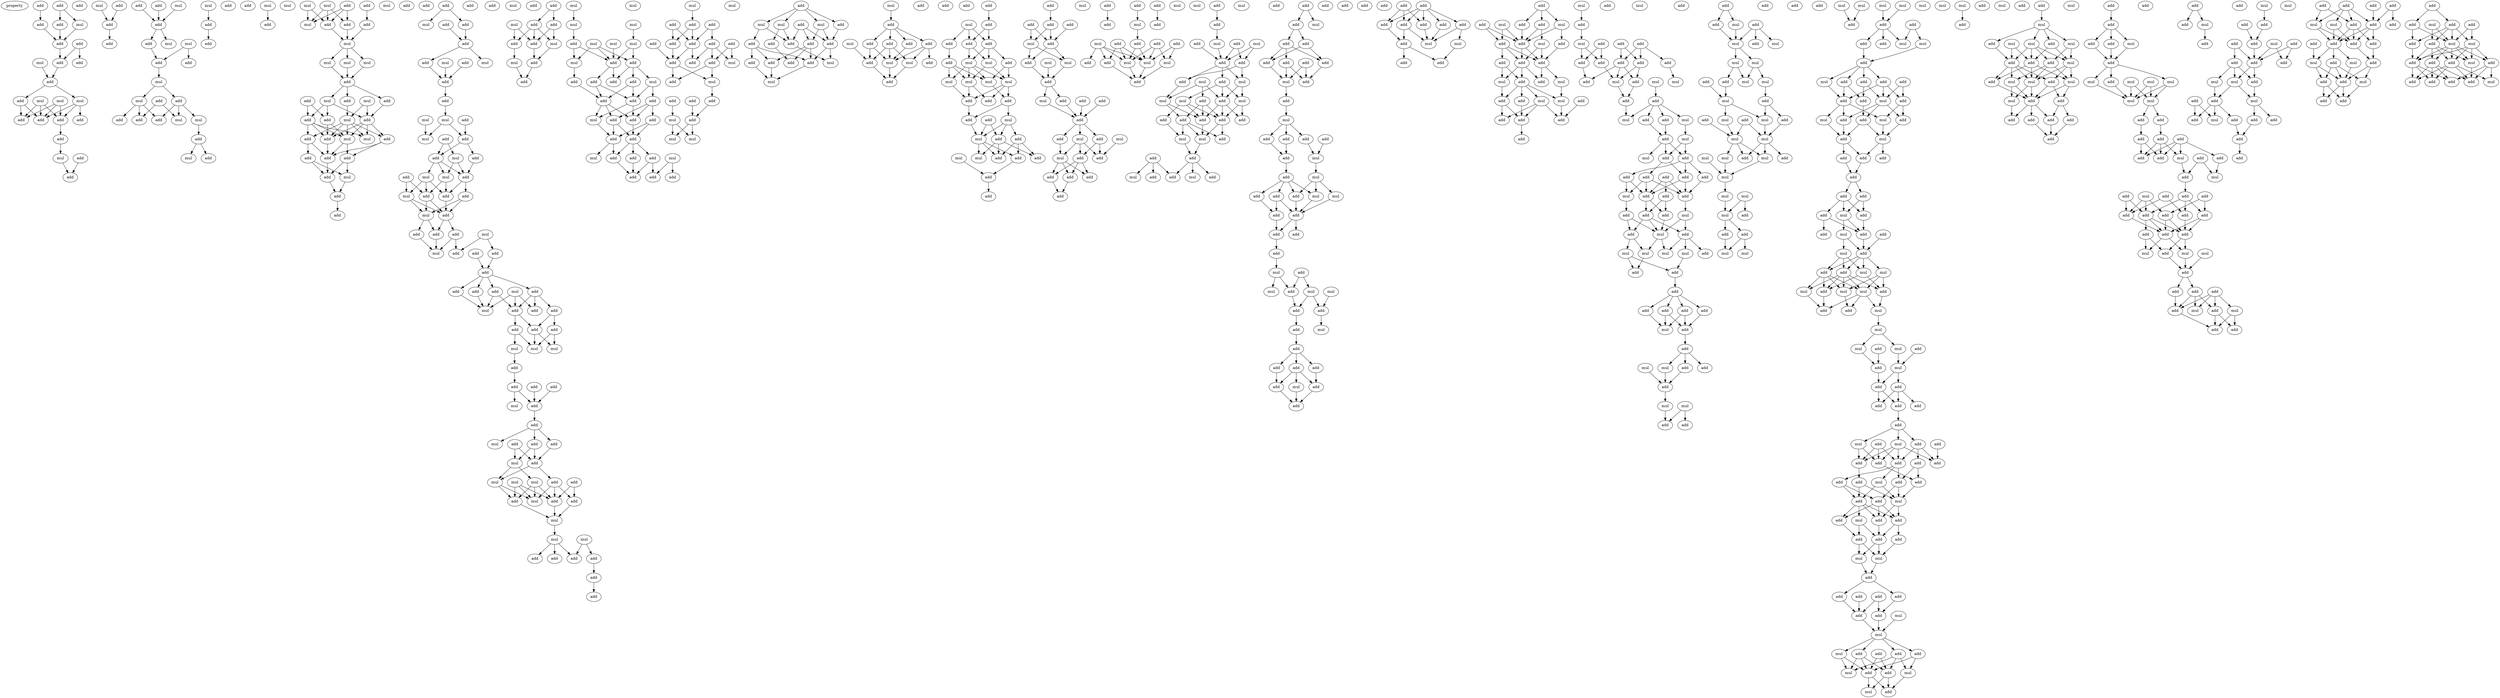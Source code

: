 digraph {
    node [fontcolor=black]
    property [mul=2,lf=1.5]
    0 [ label = add ];
    1 [ label = add ];
    2 [ label = add ];
    3 [ label = mul ];
    4 [ label = add ];
    5 [ label = add ];
    6 [ label = add ];
    7 [ label = add ];
    8 [ label = add ];
    9 [ label = mul ];
    10 [ label = add ];
    11 [ label = add ];
    12 [ label = mul ];
    13 [ label = add ];
    14 [ label = mul ];
    15 [ label = mul ];
    16 [ label = add ];
    17 [ label = add ];
    18 [ label = add ];
    19 [ label = add ];
    20 [ label = add ];
    21 [ label = mul ];
    22 [ label = add ];
    23 [ label = add ];
    24 [ label = mul ];
    25 [ label = add ];
    26 [ label = add ];
    27 [ label = add ];
    28 [ label = add ];
    29 [ label = mul ];
    30 [ label = add ];
    31 [ label = add ];
    32 [ label = mul ];
    33 [ label = add ];
    34 [ label = mul ];
    35 [ label = add ];
    36 [ label = add ];
    37 [ label = mul ];
    38 [ label = mul ];
    39 [ label = add ];
    40 [ label = add ];
    41 [ label = mul ];
    42 [ label = add ];
    43 [ label = add ];
    44 [ label = mul ];
    45 [ label = add ];
    46 [ label = add ];
    47 [ label = mul ];
    48 [ label = add ];
    49 [ label = mul ];
    50 [ label = add ];
    51 [ label = add ];
    52 [ label = add ];
    53 [ label = mul ];
    54 [ label = add ];
    55 [ label = add ];
    56 [ label = mul ];
    57 [ label = mul ];
    58 [ label = add ];
    59 [ label = add ];
    60 [ label = mul ];
    61 [ label = add ];
    62 [ label = add ];
    63 [ label = add ];
    64 [ label = mul ];
    65 [ label = mul ];
    66 [ label = mul ];
    67 [ label = mul ];
    68 [ label = mul ];
    69 [ label = mul ];
    70 [ label = add ];
    71 [ label = add ];
    72 [ label = mul ];
    73 [ label = mul ];
    74 [ label = add ];
    75 [ label = add ];
    76 [ label = add ];
    77 [ label = add ];
    78 [ label = add ];
    79 [ label = add ];
    80 [ label = mul ];
    81 [ label = add ];
    82 [ label = add ];
    83 [ label = mul ];
    84 [ label = add ];
    85 [ label = mul ];
    86 [ label = add ];
    87 [ label = add ];
    88 [ label = add ];
    89 [ label = mul ];
    90 [ label = add ];
    91 [ label = add ];
    92 [ label = add ];
    93 [ label = add ];
    94 [ label = add ];
    95 [ label = mul ];
    96 [ label = add ];
    97 [ label = add ];
    98 [ label = add ];
    99 [ label = add ];
    100 [ label = add ];
    101 [ label = mul ];
    102 [ label = mul ];
    103 [ label = add ];
    104 [ label = add ];
    105 [ label = add ];
    106 [ label = mul ];
    107 [ label = add ];
    108 [ label = mul ];
    109 [ label = mul ];
    110 [ label = add ];
    111 [ label = add ];
    112 [ label = mul ];
    113 [ label = add ];
    114 [ label = add ];
    115 [ label = mul ];
    116 [ label = add ];
    117 [ label = add ];
    118 [ label = mul ];
    119 [ label = add ];
    120 [ label = add ];
    121 [ label = add ];
    122 [ label = mul ];
    123 [ label = mul ];
    124 [ label = add ];
    125 [ label = add ];
    126 [ label = mul ];
    127 [ label = add ];
    128 [ label = add ];
    129 [ label = add ];
    130 [ label = mul ];
    131 [ label = add ];
    132 [ label = add ];
    133 [ label = add ];
    134 [ label = add ];
    135 [ label = mul ];
    136 [ label = add ];
    137 [ label = add ];
    138 [ label = add ];
    139 [ label = add ];
    140 [ label = mul ];
    141 [ label = add ];
    142 [ label = add ];
    143 [ label = add ];
    144 [ label = add ];
    145 [ label = add ];
    146 [ label = mul ];
    147 [ label = mul ];
    148 [ label = mul ];
    149 [ label = add ];
    150 [ label = add ];
    151 [ label = add ];
    152 [ label = add ];
    153 [ label = add ];
    154 [ label = mul ];
    155 [ label = mul ];
    156 [ label = add ];
    157 [ label = add ];
    158 [ label = add ];
    159 [ label = mul ];
    160 [ label = add ];
    161 [ label = add ];
    162 [ label = add ];
    163 [ label = mul ];
    164 [ label = add ];
    165 [ label = mul ];
    166 [ label = add ];
    167 [ label = mul ];
    168 [ label = add ];
    169 [ label = mul ];
    170 [ label = add ];
    171 [ label = mul ];
    172 [ label = add ];
    173 [ label = add ];
    174 [ label = mul ];
    175 [ label = mul ];
    176 [ label = mul ];
    177 [ label = add ];
    178 [ label = add ];
    179 [ label = add ];
    180 [ label = add ];
    181 [ label = add ];
    182 [ label = add ];
    183 [ label = add ];
    184 [ label = mul ];
    185 [ label = add ];
    186 [ label = add ];
    187 [ label = add ];
    188 [ label = add ];
    189 [ label = mul ];
    190 [ label = mul ];
    191 [ label = add ];
    192 [ label = mul ];
    193 [ label = add ];
    194 [ label = mul ];
    195 [ label = mul ];
    196 [ label = mul ];
    197 [ label = add ];
    198 [ label = mul ];
    199 [ label = mul ];
    200 [ label = add ];
    201 [ label = add ];
    202 [ label = mul ];
    203 [ label = add ];
    204 [ label = mul ];
    205 [ label = add ];
    206 [ label = add ];
    207 [ label = add ];
    208 [ label = add ];
    209 [ label = add ];
    210 [ label = add ];
    211 [ label = add ];
    212 [ label = mul ];
    213 [ label = add ];
    214 [ label = add ];
    215 [ label = mul ];
    216 [ label = add ];
    217 [ label = add ];
    218 [ label = mul ];
    219 [ label = add ];
    220 [ label = mul ];
    221 [ label = add ];
    222 [ label = add ];
    223 [ label = add ];
    224 [ label = add ];
    225 [ label = add ];
    226 [ label = mul ];
    227 [ label = add ];
    228 [ label = add ];
    229 [ label = add ];
    230 [ label = add ];
    231 [ label = add ];
    232 [ label = add ];
    233 [ label = add ];
    234 [ label = add ];
    235 [ label = mul ];
    236 [ label = mul ];
    237 [ label = add ];
    238 [ label = add ];
    239 [ label = add ];
    240 [ label = add ];
    241 [ label = mul ];
    242 [ label = add ];
    243 [ label = add ];
    244 [ label = add ];
    245 [ label = mul ];
    246 [ label = add ];
    247 [ label = mul ];
    248 [ label = mul ];
    249 [ label = add ];
    250 [ label = add ];
    251 [ label = mul ];
    252 [ label = mul ];
    253 [ label = add ];
    254 [ label = mul ];
    255 [ label = add ];
    256 [ label = add ];
    257 [ label = add ];
    258 [ label = add ];
    259 [ label = add ];
    260 [ label = add ];
    261 [ label = add ];
    262 [ label = mul ];
    263 [ label = add ];
    264 [ label = add ];
    265 [ label = mul ];
    266 [ label = mul ];
    267 [ label = add ];
    268 [ label = mul ];
    269 [ label = add ];
    270 [ label = add ];
    271 [ label = add ];
    272 [ label = add ];
    273 [ label = mul ];
    274 [ label = add ];
    275 [ label = mul ];
    276 [ label = add ];
    277 [ label = add ];
    278 [ label = add ];
    279 [ label = add ];
    280 [ label = add ];
    281 [ label = add ];
    282 [ label = add ];
    283 [ label = mul ];
    284 [ label = add ];
    285 [ label = add ];
    286 [ label = add ];
    287 [ label = add ];
    288 [ label = mul ];
    289 [ label = add ];
    290 [ label = mul ];
    291 [ label = mul ];
    292 [ label = mul ];
    293 [ label = mul ];
    294 [ label = mul ];
    295 [ label = add ];
    296 [ label = add ];
    297 [ label = add ];
    298 [ label = add ];
    299 [ label = mul ];
    300 [ label = add ];
    301 [ label = add ];
    302 [ label = add ];
    303 [ label = mul ];
    304 [ label = add ];
    305 [ label = add ];
    306 [ label = mul ];
    307 [ label = add ];
    308 [ label = mul ];
    309 [ label = add ];
    310 [ label = add ];
    311 [ label = add ];
    312 [ label = add ];
    313 [ label = add ];
    314 [ label = add ];
    315 [ label = mul ];
    316 [ label = add ];
    317 [ label = mul ];
    318 [ label = mul ];
    319 [ label = add ];
    320 [ label = add ];
    321 [ label = mul ];
    322 [ label = add ];
    323 [ label = add ];
    324 [ label = add ];
    325 [ label = add ];
    326 [ label = mul ];
    327 [ label = add ];
    328 [ label = mul ];
    329 [ label = add ];
    330 [ label = mul ];
    331 [ label = add ];
    332 [ label = add ];
    333 [ label = add ];
    334 [ label = add ];
    335 [ label = add ];
    336 [ label = mul ];
    337 [ label = add ];
    338 [ label = add ];
    339 [ label = add ];
    340 [ label = add ];
    341 [ label = mul ];
    342 [ label = add ];
    343 [ label = mul ];
    344 [ label = add ];
    345 [ label = add ];
    346 [ label = add ];
    347 [ label = mul ];
    348 [ label = mul ];
    349 [ label = add ];
    350 [ label = add ];
    351 [ label = mul ];
    352 [ label = add ];
    353 [ label = add ];
    354 [ label = add ];
    355 [ label = mul ];
    356 [ label = mul ];
    357 [ label = add ];
    358 [ label = mul ];
    359 [ label = add ];
    360 [ label = add ];
    361 [ label = add ];
    362 [ label = add ];
    363 [ label = mul ];
    364 [ label = mul ];
    365 [ label = add ];
    366 [ label = add ];
    367 [ label = add ];
    368 [ label = mul ];
    369 [ label = add ];
    370 [ label = mul ];
    371 [ label = mul ];
    372 [ label = mul ];
    373 [ label = add ];
    374 [ label = mul ];
    375 [ label = add ];
    376 [ label = add ];
    377 [ label = add ];
    378 [ label = add ];
    379 [ label = add ];
    380 [ label = add ];
    381 [ label = add ];
    382 [ label = mul ];
    383 [ label = mul ];
    384 [ label = add ];
    385 [ label = add ];
    386 [ label = add ];
    387 [ label = mul ];
    388 [ label = add ];
    389 [ label = mul ];
    390 [ label = add ];
    391 [ label = add ];
    392 [ label = add ];
    393 [ label = add ];
    394 [ label = mul ];
    395 [ label = add ];
    396 [ label = add ];
    397 [ label = add ];
    398 [ label = add ];
    399 [ label = add ];
    400 [ label = add ];
    401 [ label = mul ];
    402 [ label = add ];
    403 [ label = add ];
    404 [ label = mul ];
    405 [ label = add ];
    406 [ label = add ];
    407 [ label = add ];
    408 [ label = add ];
    409 [ label = add ];
    410 [ label = mul ];
    411 [ label = add ];
    412 [ label = mul ];
    413 [ label = add ];
    414 [ label = add ];
    415 [ label = mul ];
    416 [ label = add ];
    417 [ label = mul ];
    418 [ label = add ];
    419 [ label = add ];
    420 [ label = add ];
    421 [ label = add ];
    422 [ label = add ];
    423 [ label = add ];
    424 [ label = mul ];
    425 [ label = add ];
    426 [ label = mul ];
    427 [ label = mul ];
    428 [ label = add ];
    429 [ label = add ];
    430 [ label = mul ];
    431 [ label = add ];
    432 [ label = add ];
    433 [ label = mul ];
    434 [ label = add ];
    435 [ label = add ];
    436 [ label = add ];
    437 [ label = add ];
    438 [ label = add ];
    439 [ label = mul ];
    440 [ label = add ];
    441 [ label = add ];
    442 [ label = add ];
    443 [ label = add ];
    444 [ label = add ];
    445 [ label = add ];
    446 [ label = add ];
    447 [ label = add ];
    448 [ label = add ];
    449 [ label = add ];
    450 [ label = add ];
    451 [ label = add ];
    452 [ label = mul ];
    453 [ label = mul ];
    454 [ label = add ];
    455 [ label = add ];
    456 [ label = add ];
    457 [ label = add ];
    458 [ label = add ];
    459 [ label = add ];
    460 [ label = mul ];
    461 [ label = mul ];
    462 [ label = add ];
    463 [ label = mul ];
    464 [ label = add ];
    465 [ label = add ];
    466 [ label = add ];
    467 [ label = add ];
    468 [ label = add ];
    469 [ label = mul ];
    470 [ label = mul ];
    471 [ label = add ];
    472 [ label = add ];
    473 [ label = add ];
    474 [ label = add ];
    475 [ label = mul ];
    476 [ label = add ];
    477 [ label = mul ];
    478 [ label = add ];
    479 [ label = add ];
    480 [ label = add ];
    481 [ label = mul ];
    482 [ label = add ];
    483 [ label = add ];
    484 [ label = add ];
    485 [ label = mul ];
    486 [ label = add ];
    487 [ label = add ];
    488 [ label = add ];
    489 [ label = add ];
    490 [ label = add ];
    491 [ label = add ];
    492 [ label = add ];
    493 [ label = mul ];
    494 [ label = mul ];
    495 [ label = add ];
    496 [ label = add ];
    497 [ label = mul ];
    498 [ label = add ];
    499 [ label = add ];
    500 [ label = mul ];
    501 [ label = add ];
    502 [ label = mul ];
    503 [ label = add ];
    504 [ label = mul ];
    505 [ label = add ];
    506 [ label = mul ];
    507 [ label = add ];
    508 [ label = add ];
    509 [ label = add ];
    510 [ label = add ];
    511 [ label = add ];
    512 [ label = add ];
    513 [ label = add ];
    514 [ label = add ];
    515 [ label = mul ];
    516 [ label = add ];
    517 [ label = add ];
    518 [ label = add ];
    519 [ label = add ];
    520 [ label = add ];
    521 [ label = mul ];
    522 [ label = add ];
    523 [ label = mul ];
    524 [ label = add ];
    525 [ label = mul ];
    526 [ label = mul ];
    527 [ label = mul ];
    528 [ label = add ];
    529 [ label = mul ];
    530 [ label = add ];
    531 [ label = add ];
    532 [ label = add ];
    533 [ label = add ];
    534 [ label = add ];
    535 [ label = add ];
    536 [ label = add ];
    537 [ label = mul ];
    538 [ label = add ];
    539 [ label = add ];
    540 [ label = add ];
    541 [ label = mul ];
    542 [ label = mul ];
    543 [ label = add ];
    544 [ label = mul ];
    545 [ label = add ];
    546 [ label = add ];
    547 [ label = mul ];
    548 [ label = add ];
    549 [ label = mul ];
    550 [ label = add ];
    551 [ label = add ];
    552 [ label = add ];
    553 [ label = add ];
    554 [ label = add ];
    555 [ label = add ];
    556 [ label = mul ];
    557 [ label = mul ];
    558 [ label = mul ];
    559 [ label = add ];
    560 [ label = mul ];
    561 [ label = mul ];
    562 [ label = add ];
    563 [ label = add ];
    564 [ label = add ];
    565 [ label = mul ];
    566 [ label = mul ];
    567 [ label = add ];
    568 [ label = mul ];
    569 [ label = mul ];
    570 [ label = add ];
    571 [ label = add ];
    572 [ label = add ];
    573 [ label = mul ];
    574 [ label = mul ];
    575 [ label = mul ];
    576 [ label = mul ];
    577 [ label = add ];
    578 [ label = mul ];
    579 [ label = mul ];
    580 [ label = add ];
    581 [ label = mul ];
    582 [ label = mul ];
    583 [ label = mul ];
    584 [ label = mul ];
    585 [ label = add ];
    586 [ label = add ];
    587 [ label = add ];
    588 [ label = add ];
    589 [ label = mul ];
    590 [ label = mul ];
    591 [ label = mul ];
    592 [ label = mul ];
    593 [ label = add ];
    594 [ label = mul ];
    595 [ label = mul ];
    596 [ label = mul ];
    597 [ label = add ];
    598 [ label = add ];
    599 [ label = mul ];
    600 [ label = add ];
    601 [ label = add ];
    602 [ label = mul ];
    603 [ label = mul ];
    604 [ label = add ];
    605 [ label = add ];
    606 [ label = add ];
    607 [ label = add ];
    608 [ label = add ];
    609 [ label = mul ];
    610 [ label = add ];
    611 [ label = add ];
    612 [ label = mul ];
    613 [ label = add ];
    614 [ label = add ];
    615 [ label = add ];
    616 [ label = add ];
    617 [ label = mul ];
    618 [ label = mul ];
    619 [ label = mul ];
    620 [ label = add ];
    621 [ label = add ];
    622 [ label = add ];
    623 [ label = add ];
    624 [ label = add ];
    625 [ label = add ];
    626 [ label = add ];
    627 [ label = mul ];
    628 [ label = mul ];
    629 [ label = add ];
    630 [ label = add ];
    631 [ label = add ];
    632 [ label = mul ];
    633 [ label = add ];
    634 [ label = add ];
    635 [ label = add ];
    636 [ label = add ];
    637 [ label = add ];
    638 [ label = mul ];
    639 [ label = mul ];
    640 [ label = add ];
    641 [ label = add ];
    642 [ label = mul ];
    643 [ label = add ];
    644 [ label = mul ];
    645 [ label = mul ];
    646 [ label = add ];
    647 [ label = mul ];
    648 [ label = mul ];
    649 [ label = add ];
    650 [ label = add ];
    651 [ label = mul ];
    652 [ label = add ];
    653 [ label = mul ];
    654 [ label = add ];
    655 [ label = mul ];
    656 [ label = add ];
    657 [ label = mul ];
    658 [ label = add ];
    659 [ label = add ];
    660 [ label = add ];
    661 [ label = add ];
    662 [ label = mul ];
    663 [ label = add ];
    664 [ label = add ];
    665 [ label = add ];
    666 [ label = mul ];
    667 [ label = mul ];
    668 [ label = add ];
    669 [ label = add ];
    670 [ label = add ];
    671 [ label = add ];
    672 [ label = add ];
    673 [ label = add ];
    674 [ label = add ];
    675 [ label = add ];
    676 [ label = add ];
    677 [ label = add ];
    678 [ label = add ];
    679 [ label = add ];
    680 [ label = mul ];
    681 [ label = add ];
    682 [ label = add ];
    683 [ label = mul ];
    684 [ label = add ];
    685 [ label = add ];
    686 [ label = add ];
    687 [ label = mul ];
    688 [ label = add ];
    689 [ label = add ];
    690 [ label = add ];
    691 [ label = mul ];
    692 [ label = mul ];
    693 [ label = add ];
    694 [ label = add ];
    695 [ label = add ];
    696 [ label = add ];
    697 [ label = add ];
    698 [ label = add ];
    699 [ label = add ];
    700 [ label = mul ];
    701 [ label = mul ];
    702 [ label = add ];
    703 [ label = mul ];
    704 [ label = add ];
    705 [ label = add ];
    706 [ label = add ];
    707 [ label = mul ];
    708 [ label = add ];
    709 [ label = add ];
    710 [ label = mul ];
    711 [ label = mul ];
    712 [ label = add ];
    713 [ label = add ];
    714 [ label = mul ];
    715 [ label = mul ];
    716 [ label = add ];
    717 [ label = mul ];
    718 [ label = add ];
    719 [ label = mul ];
    720 [ label = add ];
    721 [ label = add ];
    722 [ label = mul ];
    723 [ label = add ];
    724 [ label = mul ];
    725 [ label = mul ];
    726 [ label = add ];
    727 [ label = add ];
    728 [ label = mul ];
    729 [ label = add ];
    730 [ label = mul ];
    731 [ label = add ];
    732 [ label = mul ];
    733 [ label = add ];
    734 [ label = add ];
    735 [ label = add ];
    736 [ label = add ];
    737 [ label = add ];
    738 [ label = add ];
    739 [ label = add ];
    740 [ label = add ];
    741 [ label = add ];
    742 [ label = mul ];
    743 [ label = add ];
    744 [ label = mul ];
    745 [ label = add ];
    746 [ label = mul ];
    747 [ label = mul ];
    748 [ label = mul ];
    749 [ label = mul ];
    750 [ label = mul ];
    751 [ label = add ];
    752 [ label = add ];
    753 [ label = add ];
    754 [ label = add ];
    755 [ label = add ];
    756 [ label = add ];
    757 [ label = mul ];
    758 [ label = add ];
    759 [ label = add ];
    760 [ label = add ];
    761 [ label = mul ];
    762 [ label = add ];
    763 [ label = add ];
    764 [ label = mul ];
    765 [ label = add ];
    766 [ label = add ];
    767 [ label = add ];
    768 [ label = add ];
    769 [ label = add ];
    770 [ label = add ];
    771 [ label = add ];
    772 [ label = add ];
    773 [ label = add ];
    774 [ label = add ];
    775 [ label = add ];
    776 [ label = mul ];
    777 [ label = add ];
    778 [ label = add ];
    779 [ label = mul ];
    780 [ label = mul ];
    781 [ label = add ];
    782 [ label = add ];
    783 [ label = add ];
    784 [ label = add ];
    785 [ label = mul ];
    786 [ label = mul ];
    787 [ label = add ];
    788 [ label = add ];
    789 [ label = add ];
    790 [ label = add ];
    791 [ label = add ];
    792 [ label = add ];
    793 [ label = mul ];
    794 [ label = add ];
    795 [ label = mul ];
    796 [ label = add ];
    797 [ label = add ];
    798 [ label = add ];
    799 [ label = mul ];
    800 [ label = add ];
    801 [ label = add ];
    802 [ label = add ];
    803 [ label = add ];
    804 [ label = add ];
    805 [ label = add ];
    806 [ label = mul ];
    807 [ label = mul ];
    808 [ label = add ];
    809 [ label = mul ];
    810 [ label = mul ];
    811 [ label = add ];
    812 [ label = add ];
    813 [ label = add ];
    814 [ label = mul ];
    815 [ label = add ];
    816 [ label = add ];
    817 [ label = add ];
    818 [ label = add ];
    819 [ label = add ];
    820 [ label = add ];
    821 [ label = add ];
    822 [ label = add ];
    823 [ label = add ];
    824 [ label = add ];
    825 [ label = mul ];
    826 [ label = add ];
    827 [ label = mul ];
    828 [ label = add ];
    829 [ label = add ];
    830 [ label = add ];
    831 [ label = add ];
    832 [ label = add ];
    833 [ label = mul ];
    834 [ label = add ];
    835 [ label = mul ];
    836 [ label = add ];
    837 [ label = add ];
    838 [ label = mul ];
    839 [ label = add ];
    840 [ label = add ];
    841 [ label = add ];
    842 [ label = add ];
    843 [ label = add ];
    844 [ label = add ];
    845 [ label = mul ];
    846 [ label = add ];
    847 [ label = mul ];
    848 [ label = add ];
    849 [ label = mul ];
    850 [ label = add ];
    851 [ label = add ];
    852 [ label = mul ];
    853 [ label = add ];
    854 [ label = add ];
    855 [ label = add ];
    856 [ label = add ];
    857 [ label = add ];
    858 [ label = mul ];
    859 [ label = add ];
    860 [ label = add ];
    0 -> 3 [ name = 0 ];
    0 -> 4 [ name = 1 ];
    1 -> 2 [ name = 2 ];
    2 -> 5 [ name = 3 ];
    3 -> 5 [ name = 4 ];
    4 -> 5 [ name = 5 ];
    5 -> 7 [ name = 6 ];
    6 -> 7 [ name = 7 ];
    6 -> 10 [ name = 8 ];
    7 -> 11 [ name = 9 ];
    9 -> 11 [ name = 10 ];
    11 -> 13 [ name = 11 ];
    11 -> 15 [ name = 12 ];
    12 -> 16 [ name = 13 ];
    12 -> 17 [ name = 14 ];
    12 -> 19 [ name = 15 ];
    13 -> 16 [ name = 16 ];
    13 -> 17 [ name = 17 ];
    14 -> 16 [ name = 18 ];
    14 -> 17 [ name = 19 ];
    14 -> 19 [ name = 20 ];
    15 -> 17 [ name = 21 ];
    15 -> 18 [ name = 22 ];
    15 -> 19 [ name = 23 ];
    19 -> 20 [ name = 24 ];
    20 -> 21 [ name = 25 ];
    21 -> 23 [ name = 26 ];
    22 -> 23 [ name = 27 ];
    24 -> 26 [ name = 28 ];
    25 -> 26 [ name = 29 ];
    26 -> 30 [ name = 30 ];
    27 -> 31 [ name = 31 ];
    28 -> 31 [ name = 32 ];
    29 -> 31 [ name = 33 ];
    31 -> 32 [ name = 34 ];
    31 -> 33 [ name = 35 ];
    33 -> 35 [ name = 36 ];
    34 -> 35 [ name = 37 ];
    34 -> 36 [ name = 38 ];
    35 -> 37 [ name = 39 ];
    37 -> 38 [ name = 40 ];
    37 -> 39 [ name = 41 ];
    38 -> 42 [ name = 42 ];
    38 -> 43 [ name = 43 ];
    38 -> 45 [ name = 44 ];
    39 -> 41 [ name = 45 ];
    39 -> 42 [ name = 46 ];
    39 -> 44 [ name = 47 ];
    40 -> 41 [ name = 48 ];
    40 -> 43 [ name = 49 ];
    44 -> 46 [ name = 50 ];
    46 -> 49 [ name = 51 ];
    46 -> 50 [ name = 52 ];
    47 -> 51 [ name = 53 ];
    51 -> 54 [ name = 54 ];
    53 -> 55 [ name = 55 ];
    57 -> 62 [ name = 56 ];
    57 -> 64 [ name = 57 ];
    58 -> 61 [ name = 58 ];
    59 -> 62 [ name = 59 ];
    59 -> 63 [ name = 60 ];
    59 -> 64 [ name = 61 ];
    60 -> 62 [ name = 62 ];
    60 -> 63 [ name = 63 ];
    60 -> 64 [ name = 64 ];
    61 -> 65 [ name = 65 ];
    62 -> 65 [ name = 66 ];
    63 -> 65 [ name = 67 ];
    65 -> 66 [ name = 68 ];
    65 -> 67 [ name = 69 ];
    65 -> 69 [ name = 70 ];
    66 -> 71 [ name = 71 ];
    67 -> 71 [ name = 72 ];
    69 -> 71 [ name = 73 ];
    71 -> 72 [ name = 74 ];
    71 -> 75 [ name = 75 ];
    71 -> 76 [ name = 76 ];
    72 -> 77 [ name = 77 ];
    72 -> 78 [ name = 78 ];
    72 -> 79 [ name = 79 ];
    73 -> 77 [ name = 80 ];
    73 -> 80 [ name = 81 ];
    74 -> 78 [ name = 82 ];
    74 -> 79 [ name = 83 ];
    75 -> 77 [ name = 84 ];
    76 -> 80 [ name = 85 ];
    77 -> 82 [ name = 86 ];
    77 -> 83 [ name = 87 ];
    77 -> 84 [ name = 88 ];
    77 -> 85 [ name = 89 ];
    78 -> 81 [ name = 90 ];
    78 -> 83 [ name = 91 ];
    78 -> 84 [ name = 92 ];
    78 -> 85 [ name = 93 ];
    79 -> 83 [ name = 94 ];
    79 -> 84 [ name = 95 ];
    80 -> 81 [ name = 96 ];
    80 -> 82 [ name = 97 ];
    80 -> 83 [ name = 98 ];
    80 -> 84 [ name = 99 ];
    80 -> 85 [ name = 100 ];
    81 -> 86 [ name = 101 ];
    81 -> 87 [ name = 102 ];
    82 -> 86 [ name = 103 ];
    82 -> 88 [ name = 104 ];
    83 -> 86 [ name = 105 ];
    83 -> 88 [ name = 106 ];
    84 -> 86 [ name = 107 ];
    86 -> 90 [ name = 108 ];
    87 -> 89 [ name = 109 ];
    87 -> 90 [ name = 110 ];
    88 -> 89 [ name = 111 ];
    88 -> 90 [ name = 112 ];
    89 -> 91 [ name = 113 ];
    90 -> 91 [ name = 114 ];
    91 -> 93 [ name = 115 ];
    94 -> 95 [ name = 116 ];
    94 -> 97 [ name = 117 ];
    96 -> 98 [ name = 118 ];
    97 -> 98 [ name = 119 ];
    98 -> 100 [ name = 120 ];
    98 -> 101 [ name = 121 ];
    100 -> 104 [ name = 122 ];
    102 -> 104 [ name = 123 ];
    103 -> 104 [ name = 124 ];
    104 -> 105 [ name = 125 ];
    105 -> 106 [ name = 126 ];
    106 -> 109 [ name = 127 ];
    106 -> 110 [ name = 128 ];
    107 -> 110 [ name = 129 ];
    108 -> 109 [ name = 130 ];
    110 -> 113 [ name = 131 ];
    110 -> 114 [ name = 132 ];
    111 -> 112 [ name = 133 ];
    111 -> 113 [ name = 134 ];
    112 -> 117 [ name = 135 ];
    112 -> 118 [ name = 136 ];
    113 -> 115 [ name = 137 ];
    113 -> 117 [ name = 138 ];
    113 -> 118 [ name = 139 ];
    114 -> 117 [ name = 140 ];
    115 -> 120 [ name = 141 ];
    115 -> 121 [ name = 142 ];
    115 -> 122 [ name = 143 ];
    116 -> 120 [ name = 144 ];
    116 -> 122 [ name = 145 ];
    117 -> 119 [ name = 146 ];
    117 -> 121 [ name = 147 ];
    118 -> 120 [ name = 148 ];
    118 -> 121 [ name = 149 ];
    119 -> 123 [ name = 150 ];
    119 -> 124 [ name = 151 ];
    120 -> 123 [ name = 152 ];
    120 -> 124 [ name = 153 ];
    121 -> 124 [ name = 154 ];
    122 -> 123 [ name = 155 ];
    122 -> 124 [ name = 156 ];
    123 -> 125 [ name = 157 ];
    123 -> 128 [ name = 158 ];
    124 -> 125 [ name = 159 ];
    124 -> 127 [ name = 160 ];
    125 -> 130 [ name = 161 ];
    126 -> 131 [ name = 162 ];
    126 -> 132 [ name = 163 ];
    127 -> 130 [ name = 164 ];
    127 -> 132 [ name = 165 ];
    128 -> 130 [ name = 166 ];
    129 -> 133 [ name = 167 ];
    131 -> 133 [ name = 168 ];
    133 -> 134 [ name = 169 ];
    133 -> 136 [ name = 170 ];
    133 -> 137 [ name = 171 ];
    133 -> 138 [ name = 172 ];
    134 -> 140 [ name = 173 ];
    135 -> 139 [ name = 174 ];
    135 -> 140 [ name = 175 ];
    135 -> 141 [ name = 176 ];
    136 -> 140 [ name = 177 ];
    136 -> 141 [ name = 178 ];
    137 -> 139 [ name = 179 ];
    137 -> 141 [ name = 180 ];
    137 -> 142 [ name = 181 ];
    138 -> 140 [ name = 182 ];
    141 -> 143 [ name = 183 ];
    141 -> 144 [ name = 184 ];
    142 -> 144 [ name = 185 ];
    142 -> 145 [ name = 186 ];
    143 -> 146 [ name = 187 ];
    143 -> 147 [ name = 188 ];
    144 -> 146 [ name = 189 ];
    144 -> 148 [ name = 190 ];
    145 -> 146 [ name = 191 ];
    145 -> 148 [ name = 192 ];
    147 -> 149 [ name = 193 ];
    149 -> 151 [ name = 194 ];
    150 -> 156 [ name = 195 ];
    151 -> 155 [ name = 196 ];
    151 -> 156 [ name = 197 ];
    153 -> 156 [ name = 198 ];
    156 -> 157 [ name = 199 ];
    157 -> 159 [ name = 200 ];
    157 -> 161 [ name = 201 ];
    157 -> 162 [ name = 202 ];
    160 -> 163 [ name = 203 ];
    160 -> 164 [ name = 204 ];
    161 -> 163 [ name = 205 ];
    161 -> 164 [ name = 206 ];
    162 -> 164 [ name = 207 ];
    163 -> 165 [ name = 208 ];
    163 -> 167 [ name = 209 ];
    164 -> 166 [ name = 210 ];
    164 -> 167 [ name = 211 ];
    165 -> 170 [ name = 212 ];
    165 -> 171 [ name = 213 ];
    165 -> 173 [ name = 214 ];
    166 -> 171 [ name = 215 ];
    166 -> 172 [ name = 216 ];
    166 -> 173 [ name = 217 ];
    167 -> 170 [ name = 218 ];
    167 -> 171 [ name = 219 ];
    168 -> 172 [ name = 220 ];
    168 -> 173 [ name = 221 ];
    169 -> 170 [ name = 222 ];
    169 -> 171 [ name = 223 ];
    169 -> 173 [ name = 224 ];
    170 -> 174 [ name = 225 ];
    172 -> 174 [ name = 226 ];
    173 -> 174 [ name = 227 ];
    174 -> 175 [ name = 228 ];
    175 -> 177 [ name = 229 ];
    175 -> 178 [ name = 230 ];
    175 -> 179 [ name = 231 ];
    176 -> 179 [ name = 232 ];
    176 -> 180 [ name = 233 ];
    180 -> 181 [ name = 234 ];
    181 -> 182 [ name = 235 ];
    183 -> 185 [ name = 236 ];
    183 -> 186 [ name = 237 ];
    184 -> 187 [ name = 238 ];
    184 -> 188 [ name = 239 ];
    185 -> 187 [ name = 240 ];
    185 -> 189 [ name = 241 ];
    186 -> 187 [ name = 242 ];
    186 -> 188 [ name = 243 ];
    186 -> 189 [ name = 244 ];
    187 -> 191 [ name = 245 ];
    188 -> 190 [ name = 246 ];
    189 -> 191 [ name = 247 ];
    190 -> 193 [ name = 248 ];
    191 -> 193 [ name = 249 ];
    192 -> 194 [ name = 250 ];
    194 -> 197 [ name = 251 ];
    195 -> 196 [ name = 252 ];
    196 -> 200 [ name = 253 ];
    196 -> 201 [ name = 254 ];
    197 -> 201 [ name = 255 ];
    197 -> 202 [ name = 256 ];
    198 -> 201 [ name = 257 ];
    199 -> 200 [ name = 258 ];
    199 -> 201 [ name = 259 ];
    199 -> 202 [ name = 260 ];
    200 -> 204 [ name = 261 ];
    200 -> 205 [ name = 262 ];
    200 -> 206 [ name = 263 ];
    201 -> 205 [ name = 264 ];
    201 -> 207 [ name = 265 ];
    202 -> 203 [ name = 266 ];
    203 -> 208 [ name = 267 ];
    204 -> 209 [ name = 268 ];
    204 -> 210 [ name = 269 ];
    206 -> 208 [ name = 270 ];
    206 -> 210 [ name = 271 ];
    207 -> 208 [ name = 272 ];
    207 -> 210 [ name = 273 ];
    208 -> 211 [ name = 274 ];
    208 -> 213 [ name = 275 ];
    208 -> 215 [ name = 276 ];
    209 -> 211 [ name = 277 ];
    209 -> 213 [ name = 278 ];
    209 -> 214 [ name = 279 ];
    210 -> 213 [ name = 280 ];
    210 -> 215 [ name = 281 ];
    211 -> 216 [ name = 282 ];
    211 -> 217 [ name = 283 ];
    213 -> 216 [ name = 284 ];
    214 -> 216 [ name = 285 ];
    214 -> 217 [ name = 286 ];
    215 -> 217 [ name = 287 ];
    216 -> 219 [ name = 288 ];
    216 -> 221 [ name = 289 ];
    216 -> 222 [ name = 290 ];
    217 -> 220 [ name = 291 ];
    217 -> 222 [ name = 292 ];
    218 -> 223 [ name = 293 ];
    218 -> 224 [ name = 294 ];
    219 -> 225 [ name = 295 ];
    221 -> 223 [ name = 296 ];
    221 -> 225 [ name = 297 ];
    222 -> 225 [ name = 298 ];
    226 -> 227 [ name = 299 ];
    227 -> 230 [ name = 300 ];
    227 -> 232 [ name = 301 ];
    228 -> 230 [ name = 302 ];
    228 -> 232 [ name = 303 ];
    229 -> 230 [ name = 304 ];
    229 -> 234 [ name = 305 ];
    230 -> 237 [ name = 306 ];
    230 -> 239 [ name = 307 ];
    231 -> 236 [ name = 308 ];
    231 -> 238 [ name = 309 ];
    232 -> 237 [ name = 310 ];
    233 -> 237 [ name = 311 ];
    234 -> 236 [ name = 312 ];
    234 -> 238 [ name = 313 ];
    234 -> 239 [ name = 314 ];
    237 -> 240 [ name = 315 ];
    237 -> 241 [ name = 316 ];
    238 -> 240 [ name = 317 ];
    238 -> 241 [ name = 318 ];
    241 -> 242 [ name = 319 ];
    242 -> 246 [ name = 320 ];
    243 -> 245 [ name = 321 ];
    244 -> 246 [ name = 322 ];
    245 -> 247 [ name = 323 ];
    245 -> 248 [ name = 324 ];
    246 -> 247 [ name = 325 ];
    246 -> 248 [ name = 326 ];
    249 -> 250 [ name = 327 ];
    249 -> 251 [ name = 328 ];
    249 -> 252 [ name = 329 ];
    249 -> 254 [ name = 330 ];
    250 -> 258 [ name = 331 ];
    251 -> 257 [ name = 332 ];
    251 -> 259 [ name = 333 ];
    252 -> 256 [ name = 334 ];
    252 -> 258 [ name = 335 ];
    253 -> 256 [ name = 336 ];
    253 -> 258 [ name = 337 ];
    253 -> 259 [ name = 338 ];
    254 -> 255 [ name = 339 ];
    254 -> 259 [ name = 340 ];
    255 -> 261 [ name = 341 ];
    255 -> 263 [ name = 342 ];
    255 -> 264 [ name = 343 ];
    256 -> 260 [ name = 344 ];
    256 -> 263 [ name = 345 ];
    256 -> 264 [ name = 346 ];
    257 -> 260 [ name = 347 ];
    258 -> 262 [ name = 348 ];
    258 -> 263 [ name = 349 ];
    259 -> 262 [ name = 350 ];
    261 -> 265 [ name = 351 ];
    263 -> 265 [ name = 352 ];
    264 -> 265 [ name = 353 ];
    266 -> 267 [ name = 354 ];
    267 -> 269 [ name = 355 ];
    267 -> 270 [ name = 356 ];
    267 -> 271 [ name = 357 ];
    267 -> 272 [ name = 358 ];
    268 -> 274 [ name = 359 ];
    269 -> 274 [ name = 360 ];
    269 -> 275 [ name = 361 ];
    270 -> 275 [ name = 362 ];
    271 -> 273 [ name = 363 ];
    271 -> 275 [ name = 364 ];
    271 -> 276 [ name = 365 ];
    272 -> 273 [ name = 366 ];
    272 -> 274 [ name = 367 ];
    272 -> 275 [ name = 368 ];
    273 -> 277 [ name = 369 ];
    274 -> 277 [ name = 370 ];
    275 -> 277 [ name = 371 ];
    281 -> 282 [ name = 372 ];
    282 -> 284 [ name = 373 ];
    282 -> 286 [ name = 374 ];
    283 -> 284 [ name = 375 ];
    283 -> 285 [ name = 376 ];
    283 -> 286 [ name = 377 ];
    284 -> 287 [ name = 378 ];
    284 -> 288 [ name = 379 ];
    284 -> 290 [ name = 380 ];
    285 -> 289 [ name = 381 ];
    286 -> 288 [ name = 382 ];
    286 -> 290 [ name = 383 ];
    287 -> 291 [ name = 384 ];
    287 -> 294 [ name = 385 ];
    288 -> 292 [ name = 386 ];
    288 -> 294 [ name = 387 ];
    289 -> 291 [ name = 388 ];
    289 -> 292 [ name = 389 ];
    289 -> 293 [ name = 390 ];
    290 -> 291 [ name = 391 ];
    290 -> 292 [ name = 392 ];
    290 -> 293 [ name = 393 ];
    290 -> 294 [ name = 394 ];
    291 -> 295 [ name = 395 ];
    292 -> 296 [ name = 396 ];
    292 -> 297 [ name = 397 ];
    293 -> 296 [ name = 398 ];
    294 -> 295 [ name = 399 ];
    294 -> 296 [ name = 400 ];
    294 -> 297 [ name = 401 ];
    295 -> 298 [ name = 402 ];
    295 -> 299 [ name = 403 ];
    296 -> 298 [ name = 404 ];
    298 -> 303 [ name = 405 ];
    299 -> 301 [ name = 406 ];
    299 -> 302 [ name = 407 ];
    299 -> 303 [ name = 408 ];
    300 -> 301 [ name = 409 ];
    300 -> 303 [ name = 410 ];
    301 -> 305 [ name = 411 ];
    301 -> 307 [ name = 412 ];
    301 -> 308 [ name = 413 ];
    302 -> 304 [ name = 414 ];
    302 -> 305 [ name = 415 ];
    302 -> 307 [ name = 416 ];
    303 -> 304 [ name = 417 ];
    303 -> 305 [ name = 418 ];
    303 -> 308 [ name = 419 ];
    304 -> 310 [ name = 420 ];
    306 -> 310 [ name = 421 ];
    309 -> 313 [ name = 422 ];
    310 -> 311 [ name = 423 ];
    312 -> 316 [ name = 424 ];
    313 -> 315 [ name = 425 ];
    313 -> 316 [ name = 426 ];
    314 -> 315 [ name = 427 ];
    314 -> 316 [ name = 428 ];
    315 -> 317 [ name = 429 ];
    315 -> 319 [ name = 430 ];
    316 -> 317 [ name = 431 ];
    316 -> 319 [ name = 432 ];
    317 -> 320 [ name = 433 ];
    318 -> 320 [ name = 434 ];
    319 -> 320 [ name = 435 ];
    320 -> 321 [ name = 436 ];
    320 -> 322 [ name = 437 ];
    321 -> 325 [ name = 438 ];
    322 -> 325 [ name = 439 ];
    323 -> 325 [ name = 440 ];
    324 -> 325 [ name = 441 ];
    325 -> 326 [ name = 442 ];
    325 -> 327 [ name = 443 ];
    325 -> 329 [ name = 444 ];
    326 -> 330 [ name = 445 ];
    326 -> 331 [ name = 446 ];
    326 -> 332 [ name = 447 ];
    327 -> 331 [ name = 448 ];
    327 -> 332 [ name = 449 ];
    328 -> 332 [ name = 450 ];
    329 -> 330 [ name = 451 ];
    330 -> 333 [ name = 452 ];
    330 -> 334 [ name = 453 ];
    330 -> 335 [ name = 454 ];
    331 -> 333 [ name = 455 ];
    331 -> 334 [ name = 456 ];
    331 -> 335 [ name = 457 ];
    333 -> 337 [ name = 458 ];
    335 -> 337 [ name = 459 ];
    338 -> 340 [ name = 460 ];
    339 -> 341 [ name = 461 ];
    341 -> 346 [ name = 462 ];
    342 -> 347 [ name = 463 ];
    342 -> 350 [ name = 464 ];
    342 -> 351 [ name = 465 ];
    343 -> 347 [ name = 466 ];
    343 -> 349 [ name = 467 ];
    343 -> 350 [ name = 468 ];
    343 -> 351 [ name = 469 ];
    344 -> 347 [ name = 470 ];
    344 -> 348 [ name = 471 ];
    344 -> 351 [ name = 472 ];
    345 -> 347 [ name = 473 ];
    345 -> 348 [ name = 474 ];
    346 -> 347 [ name = 475 ];
    346 -> 351 [ name = 476 ];
    347 -> 352 [ name = 477 ];
    348 -> 352 [ name = 478 ];
    350 -> 352 [ name = 479 ];
    351 -> 352 [ name = 480 ];
    353 -> 354 [ name = 481 ];
    357 -> 360 [ name = 482 ];
    360 -> 364 [ name = 483 ];
    361 -> 365 [ name = 484 ];
    361 -> 366 [ name = 485 ];
    362 -> 365 [ name = 486 ];
    363 -> 365 [ name = 487 ];
    363 -> 366 [ name = 488 ];
    364 -> 365 [ name = 489 ];
    365 -> 367 [ name = 490 ];
    365 -> 369 [ name = 491 ];
    365 -> 370 [ name = 492 ];
    366 -> 369 [ name = 493 ];
    366 -> 370 [ name = 494 ];
    367 -> 371 [ name = 495 ];
    367 -> 373 [ name = 496 ];
    367 -> 374 [ name = 497 ];
    368 -> 372 [ name = 498 ];
    368 -> 373 [ name = 499 ];
    368 -> 375 [ name = 500 ];
    369 -> 372 [ name = 501 ];
    370 -> 373 [ name = 502 ];
    370 -> 374 [ name = 503 ];
    371 -> 376 [ name = 504 ];
    371 -> 378 [ name = 505 ];
    371 -> 380 [ name = 506 ];
    372 -> 378 [ name = 507 ];
    372 -> 379 [ name = 508 ];
    373 -> 377 [ name = 509 ];
    373 -> 378 [ name = 510 ];
    373 -> 380 [ name = 511 ];
    374 -> 377 [ name = 512 ];
    374 -> 380 [ name = 513 ];
    375 -> 378 [ name = 514 ];
    375 -> 379 [ name = 515 ];
    375 -> 380 [ name = 516 ];
    376 -> 382 [ name = 517 ];
    378 -> 383 [ name = 518 ];
    379 -> 381 [ name = 519 ];
    379 -> 382 [ name = 520 ];
    379 -> 383 [ name = 521 ];
    380 -> 381 [ name = 522 ];
    380 -> 383 [ name = 523 ];
    382 -> 384 [ name = 524 ];
    383 -> 384 [ name = 525 ];
    384 -> 386 [ name = 526 ];
    384 -> 387 [ name = 527 ];
    384 -> 388 [ name = 528 ];
    385 -> 386 [ name = 529 ];
    385 -> 389 [ name = 530 ];
    385 -> 390 [ name = 531 ];
    391 -> 393 [ name = 532 ];
    391 -> 394 [ name = 533 ];
    393 -> 395 [ name = 534 ];
    393 -> 396 [ name = 535 ];
    395 -> 397 [ name = 536 ];
    395 -> 399 [ name = 537 ];
    395 -> 400 [ name = 538 ];
    396 -> 399 [ name = 539 ];
    396 -> 400 [ name = 540 ];
    397 -> 401 [ name = 541 ];
    397 -> 402 [ name = 542 ];
    398 -> 401 [ name = 543 ];
    398 -> 402 [ name = 544 ];
    399 -> 402 [ name = 545 ];
    400 -> 401 [ name = 546 ];
    401 -> 403 [ name = 547 ];
    403 -> 404 [ name = 548 ];
    404 -> 405 [ name = 549 ];
    404 -> 407 [ name = 550 ];
    404 -> 408 [ name = 551 ];
    405 -> 409 [ name = 552 ];
    406 -> 410 [ name = 553 ];
    407 -> 410 [ name = 554 ];
    408 -> 409 [ name = 555 ];
    409 -> 411 [ name = 556 ];
    410 -> 412 [ name = 557 ];
    411 -> 413 [ name = 558 ];
    411 -> 414 [ name = 559 ];
    411 -> 415 [ name = 560 ];
    411 -> 416 [ name = 561 ];
    412 -> 415 [ name = 562 ];
    412 -> 416 [ name = 563 ];
    412 -> 417 [ name = 564 ];
    413 -> 418 [ name = 565 ];
    414 -> 418 [ name = 566 ];
    414 -> 419 [ name = 567 ];
    415 -> 419 [ name = 568 ];
    416 -> 419 [ name = 569 ];
    417 -> 419 [ name = 570 ];
    418 -> 421 [ name = 571 ];
    419 -> 420 [ name = 572 ];
    419 -> 421 [ name = 573 ];
    421 -> 422 [ name = 574 ];
    422 -> 424 [ name = 575 ];
    423 -> 428 [ name = 576 ];
    423 -> 430 [ name = 577 ];
    424 -> 426 [ name = 578 ];
    424 -> 428 [ name = 579 ];
    427 -> 432 [ name = 580 ];
    428 -> 431 [ name = 581 ];
    430 -> 431 [ name = 582 ];
    430 -> 432 [ name = 583 ];
    431 -> 434 [ name = 584 ];
    432 -> 433 [ name = 585 ];
    434 -> 435 [ name = 586 ];
    435 -> 436 [ name = 587 ];
    435 -> 437 [ name = 588 ];
    435 -> 438 [ name = 589 ];
    436 -> 441 [ name = 590 ];
    437 -> 439 [ name = 591 ];
    437 -> 440 [ name = 592 ];
    437 -> 441 [ name = 593 ];
    438 -> 440 [ name = 594 ];
    439 -> 443 [ name = 595 ];
    440 -> 443 [ name = 596 ];
    441 -> 443 [ name = 597 ];
    444 -> 448 [ name = 598 ];
    444 -> 449 [ name = 599 ];
    444 -> 450 [ name = 600 ];
    445 -> 446 [ name = 601 ];
    445 -> 447 [ name = 602 ];
    445 -> 448 [ name = 603 ];
    445 -> 449 [ name = 604 ];
    445 -> 450 [ name = 605 ];
    446 -> 452 [ name = 606 ];
    446 -> 453 [ name = 607 ];
    447 -> 453 [ name = 608 ];
    448 -> 451 [ name = 609 ];
    449 -> 453 [ name = 610 ];
    450 -> 451 [ name = 611 ];
    450 -> 453 [ name = 612 ];
    451 -> 454 [ name = 613 ];
    451 -> 455 [ name = 614 ];
    452 -> 455 [ name = 615 ];
    456 -> 457 [ name = 616 ];
    456 -> 459 [ name = 617 ];
    456 -> 461 [ name = 618 ];
    457 -> 465 [ name = 619 ];
    458 -> 464 [ name = 620 ];
    458 -> 465 [ name = 621 ];
    459 -> 463 [ name = 622 ];
    459 -> 465 [ name = 623 ];
    460 -> 464 [ name = 624 ];
    460 -> 465 [ name = 625 ];
    461 -> 462 [ name = 626 ];
    461 -> 465 [ name = 627 ];
    462 -> 466 [ name = 628 ];
    463 -> 466 [ name = 629 ];
    463 -> 467 [ name = 630 ];
    464 -> 466 [ name = 631 ];
    464 -> 467 [ name = 632 ];
    464 -> 468 [ name = 633 ];
    465 -> 466 [ name = 634 ];
    465 -> 467 [ name = 635 ];
    466 -> 469 [ name = 636 ];
    466 -> 472 [ name = 637 ];
    467 -> 470 [ name = 638 ];
    467 -> 471 [ name = 639 ];
    467 -> 472 [ name = 640 ];
    468 -> 470 [ name = 641 ];
    468 -> 471 [ name = 642 ];
    469 -> 477 [ name = 643 ];
    470 -> 473 [ name = 644 ];
    471 -> 473 [ name = 645 ];
    471 -> 475 [ name = 646 ];
    471 -> 476 [ name = 647 ];
    471 -> 477 [ name = 648 ];
    473 -> 478 [ name = 649 ];
    473 -> 479 [ name = 650 ];
    474 -> 480 [ name = 651 ];
    475 -> 478 [ name = 652 ];
    475 -> 479 [ name = 653 ];
    475 -> 480 [ name = 654 ];
    476 -> 478 [ name = 655 ];
    477 -> 480 [ name = 656 ];
    478 -> 482 [ name = 657 ];
    481 -> 483 [ name = 658 ];
    483 -> 485 [ name = 659 ];
    484 -> 490 [ name = 660 ];
    484 -> 491 [ name = 661 ];
    484 -> 492 [ name = 662 ];
    485 -> 488 [ name = 663 ];
    485 -> 489 [ name = 664 ];
    486 -> 488 [ name = 665 ];
    486 -> 489 [ name = 666 ];
    487 -> 490 [ name = 667 ];
    487 -> 491 [ name = 668 ];
    488 -> 495 [ name = 669 ];
    489 -> 497 [ name = 670 ];
    490 -> 495 [ name = 671 ];
    490 -> 496 [ name = 672 ];
    490 -> 497 [ name = 673 ];
    491 -> 496 [ name = 674 ];
    491 -> 497 [ name = 675 ];
    492 -> 494 [ name = 676 ];
    493 -> 499 [ name = 677 ];
    496 -> 498 [ name = 678 ];
    497 -> 498 [ name = 679 ];
    498 -> 500 [ name = 680 ];
    499 -> 500 [ name = 681 ];
    499 -> 501 [ name = 682 ];
    499 -> 502 [ name = 683 ];
    499 -> 503 [ name = 684 ];
    501 -> 505 [ name = 685 ];
    502 -> 504 [ name = 686 ];
    503 -> 505 [ name = 687 ];
    504 -> 507 [ name = 688 ];
    504 -> 508 [ name = 689 ];
    505 -> 506 [ name = 690 ];
    505 -> 507 [ name = 691 ];
    505 -> 508 [ name = 692 ];
    507 -> 510 [ name = 693 ];
    507 -> 512 [ name = 694 ];
    507 -> 513 [ name = 695 ];
    508 -> 511 [ name = 696 ];
    508 -> 513 [ name = 697 ];
    509 -> 514 [ name = 698 ];
    509 -> 516 [ name = 699 ];
    509 -> 517 [ name = 700 ];
    510 -> 515 [ name = 701 ];
    510 -> 516 [ name = 702 ];
    511 -> 515 [ name = 703 ];
    511 -> 516 [ name = 704 ];
    511 -> 517 [ name = 705 ];
    512 -> 517 [ name = 706 ];
    513 -> 516 [ name = 707 ];
    513 -> 517 [ name = 708 ];
    514 -> 518 [ name = 709 ];
    514 -> 519 [ name = 710 ];
    515 -> 520 [ name = 711 ];
    516 -> 518 [ name = 712 ];
    516 -> 519 [ name = 713 ];
    517 -> 521 [ name = 714 ];
    518 -> 523 [ name = 715 ];
    519 -> 522 [ name = 716 ];
    519 -> 523 [ name = 717 ];
    519 -> 524 [ name = 718 ];
    520 -> 522 [ name = 719 ];
    520 -> 523 [ name = 720 ];
    521 -> 523 [ name = 721 ];
    521 -> 524 [ name = 722 ];
    522 -> 525 [ name = 723 ];
    522 -> 526 [ name = 724 ];
    523 -> 525 [ name = 725 ];
    523 -> 527 [ name = 726 ];
    524 -> 527 [ name = 727 ];
    524 -> 528 [ name = 728 ];
    524 -> 529 [ name = 729 ];
    525 -> 530 [ name = 730 ];
    526 -> 530 [ name = 731 ];
    526 -> 531 [ name = 732 ];
    529 -> 531 [ name = 733 ];
    531 -> 532 [ name = 734 ];
    532 -> 533 [ name = 735 ];
    532 -> 534 [ name = 736 ];
    532 -> 535 [ name = 737 ];
    532 -> 536 [ name = 738 ];
    533 -> 537 [ name = 739 ];
    533 -> 538 [ name = 740 ];
    534 -> 538 [ name = 741 ];
    535 -> 537 [ name = 742 ];
    536 -> 537 [ name = 743 ];
    536 -> 538 [ name = 744 ];
    538 -> 540 [ name = 745 ];
    540 -> 542 [ name = 746 ];
    540 -> 543 [ name = 747 ];
    540 -> 545 [ name = 748 ];
    541 -> 546 [ name = 749 ];
    542 -> 546 [ name = 750 ];
    543 -> 546 [ name = 751 ];
    546 -> 547 [ name = 752 ];
    547 -> 551 [ name = 753 ];
    549 -> 550 [ name = 754 ];
    549 -> 551 [ name = 755 ];
    552 -> 554 [ name = 756 ];
    552 -> 556 [ name = 757 ];
    554 -> 558 [ name = 758 ];
    555 -> 557 [ name = 759 ];
    555 -> 558 [ name = 760 ];
    555 -> 559 [ name = 761 ];
    556 -> 558 [ name = 762 ];
    558 -> 560 [ name = 763 ];
    558 -> 561 [ name = 764 ];
    560 -> 563 [ name = 765 ];
    560 -> 565 [ name = 766 ];
    561 -> 565 [ name = 767 ];
    561 -> 566 [ name = 768 ];
    562 -> 568 [ name = 769 ];
    563 -> 568 [ name = 770 ];
    566 -> 567 [ name = 771 ];
    567 -> 572 [ name = 772 ];
    567 -> 573 [ name = 773 ];
    568 -> 569 [ name = 774 ];
    568 -> 573 [ name = 775 ];
    569 -> 574 [ name = 776 ];
    570 -> 574 [ name = 777 ];
    570 -> 575 [ name = 778 ];
    571 -> 574 [ name = 779 ];
    572 -> 575 [ name = 780 ];
    573 -> 575 [ name = 781 ];
    574 -> 577 [ name = 782 ];
    574 -> 578 [ name = 783 ];
    574 -> 579 [ name = 784 ];
    575 -> 577 [ name = 785 ];
    575 -> 579 [ name = 786 ];
    575 -> 580 [ name = 787 ];
    576 -> 581 [ name = 788 ];
    578 -> 581 [ name = 789 ];
    579 -> 581 [ name = 790 ];
    581 -> 583 [ name = 791 ];
    582 -> 584 [ name = 792 ];
    582 -> 585 [ name = 793 ];
    583 -> 584 [ name = 794 ];
    584 -> 586 [ name = 795 ];
    584 -> 587 [ name = 796 ];
    586 -> 592 [ name = 797 ];
    587 -> 589 [ name = 798 ];
    587 -> 592 [ name = 799 ];
    590 -> 593 [ name = 800 ];
    591 -> 593 [ name = 801 ];
    594 -> 597 [ name = 802 ];
    595 -> 597 [ name = 803 ];
    597 -> 600 [ name = 804 ];
    597 -> 601 [ name = 805 ];
    597 -> 603 [ name = 806 ];
    598 -> 599 [ name = 807 ];
    598 -> 603 [ name = 808 ];
    599 -> 604 [ name = 809 ];
    600 -> 604 [ name = 810 ];
    604 -> 605 [ name = 811 ];
    604 -> 606 [ name = 812 ];
    604 -> 608 [ name = 813 ];
    604 -> 609 [ name = 814 ];
    605 -> 611 [ name = 815 ];
    605 -> 612 [ name = 816 ];
    605 -> 613 [ name = 817 ];
    606 -> 610 [ name = 818 ];
    606 -> 611 [ name = 819 ];
    607 -> 612 [ name = 820 ];
    607 -> 613 [ name = 821 ];
    608 -> 610 [ name = 822 ];
    608 -> 612 [ name = 823 ];
    609 -> 611 [ name = 824 ];
    610 -> 614 [ name = 825 ];
    611 -> 615 [ name = 826 ];
    611 -> 617 [ name = 827 ];
    611 -> 618 [ name = 828 ];
    612 -> 614 [ name = 829 ];
    612 -> 615 [ name = 830 ];
    612 -> 616 [ name = 831 ];
    613 -> 616 [ name = 832 ];
    613 -> 617 [ name = 833 ];
    614 -> 619 [ name = 834 ];
    614 -> 620 [ name = 835 ];
    615 -> 620 [ name = 836 ];
    616 -> 619 [ name = 837 ];
    617 -> 619 [ name = 838 ];
    618 -> 620 [ name = 839 ];
    619 -> 621 [ name = 840 ];
    619 -> 622 [ name = 841 ];
    620 -> 621 [ name = 842 ];
    620 -> 623 [ name = 843 ];
    621 -> 624 [ name = 844 ];
    623 -> 624 [ name = 845 ];
    624 -> 625 [ name = 846 ];
    624 -> 626 [ name = 847 ];
    625 -> 628 [ name = 848 ];
    625 -> 629 [ name = 849 ];
    625 -> 630 [ name = 850 ];
    626 -> 628 [ name = 851 ];
    626 -> 630 [ name = 852 ];
    627 -> 631 [ name = 853 ];
    628 -> 632 [ name = 854 ];
    628 -> 633 [ name = 855 ];
    629 -> 633 [ name = 856 ];
    629 -> 634 [ name = 857 ];
    630 -> 633 [ name = 858 ];
    632 -> 637 [ name = 859 ];
    632 -> 638 [ name = 860 ];
    633 -> 637 [ name = 861 ];
    635 -> 637 [ name = 862 ];
    637 -> 639 [ name = 863 ];
    637 -> 640 [ name = 864 ];
    637 -> 641 [ name = 865 ];
    637 -> 642 [ name = 866 ];
    638 -> 639 [ name = 867 ];
    638 -> 640 [ name = 868 ];
    638 -> 641 [ name = 869 ];
    639 -> 643 [ name = 870 ];
    639 -> 646 [ name = 871 ];
    640 -> 643 [ name = 872 ];
    640 -> 644 [ name = 873 ];
    640 -> 645 [ name = 874 ];
    640 -> 646 [ name = 875 ];
    640 -> 647 [ name = 876 ];
    641 -> 643 [ name = 877 ];
    641 -> 644 [ name = 878 ];
    641 -> 645 [ name = 879 ];
    641 -> 647 [ name = 880 ];
    642 -> 644 [ name = 881 ];
    642 -> 645 [ name = 882 ];
    642 -> 646 [ name = 883 ];
    643 -> 649 [ name = 884 ];
    644 -> 648 [ name = 885 ];
    644 -> 649 [ name = 886 ];
    644 -> 650 [ name = 887 ];
    645 -> 650 [ name = 888 ];
    646 -> 648 [ name = 889 ];
    647 -> 649 [ name = 890 ];
    648 -> 651 [ name = 891 ];
    651 -> 653 [ name = 892 ];
    651 -> 655 [ name = 893 ];
    652 -> 656 [ name = 894 ];
    653 -> 656 [ name = 895 ];
    654 -> 657 [ name = 896 ];
    655 -> 657 [ name = 897 ];
    656 -> 659 [ name = 898 ];
    657 -> 658 [ name = 899 ];
    657 -> 659 [ name = 900 ];
    658 -> 660 [ name = 901 ];
    658 -> 661 [ name = 902 ];
    658 -> 663 [ name = 903 ];
    659 -> 660 [ name = 904 ];
    659 -> 663 [ name = 905 ];
    663 -> 665 [ name = 906 ];
    665 -> 666 [ name = 907 ];
    665 -> 667 [ name = 908 ];
    665 -> 670 [ name = 909 ];
    666 -> 672 [ name = 910 ];
    666 -> 674 [ name = 911 ];
    667 -> 671 [ name = 912 ];
    667 -> 672 [ name = 913 ];
    667 -> 673 [ name = 914 ];
    667 -> 674 [ name = 915 ];
    668 -> 673 [ name = 916 ];
    669 -> 671 [ name = 917 ];
    669 -> 672 [ name = 918 ];
    669 -> 674 [ name = 919 ];
    670 -> 671 [ name = 920 ];
    670 -> 673 [ name = 921 ];
    670 -> 675 [ name = 922 ];
    671 -> 677 [ name = 923 ];
    671 -> 678 [ name = 924 ];
    671 -> 680 [ name = 925 ];
    672 -> 679 [ name = 926 ];
    674 -> 676 [ name = 927 ];
    675 -> 678 [ name = 928 ];
    675 -> 679 [ name = 929 ];
    676 -> 682 [ name = 930 ];
    676 -> 683 [ name = 931 ];
    677 -> 681 [ name = 932 ];
    677 -> 682 [ name = 933 ];
    678 -> 681 [ name = 934 ];
    678 -> 683 [ name = 935 ];
    679 -> 683 [ name = 936 ];
    680 -> 682 [ name = 937 ];
    680 -> 683 [ name = 938 ];
    681 -> 684 [ name = 939 ];
    681 -> 685 [ name = 940 ];
    681 -> 686 [ name = 941 ];
    682 -> 684 [ name = 942 ];
    682 -> 685 [ name = 943 ];
    682 -> 686 [ name = 944 ];
    682 -> 687 [ name = 945 ];
    683 -> 684 [ name = 946 ];
    683 -> 686 [ name = 947 ];
    684 -> 689 [ name = 948 ];
    685 -> 690 [ name = 949 ];
    686 -> 688 [ name = 950 ];
    686 -> 689 [ name = 951 ];
    687 -> 689 [ name = 952 ];
    687 -> 690 [ name = 953 ];
    688 -> 691 [ name = 954 ];
    689 -> 691 [ name = 955 ];
    689 -> 692 [ name = 956 ];
    690 -> 691 [ name = 957 ];
    690 -> 692 [ name = 958 ];
    691 -> 693 [ name = 959 ];
    692 -> 693 [ name = 960 ];
    693 -> 694 [ name = 961 ];
    693 -> 696 [ name = 962 ];
    694 -> 698 [ name = 963 ];
    695 -> 698 [ name = 964 ];
    695 -> 699 [ name = 965 ];
    696 -> 699 [ name = 966 ];
    697 -> 698 [ name = 967 ];
    698 -> 701 [ name = 968 ];
    699 -> 701 [ name = 969 ];
    700 -> 701 [ name = 970 ];
    701 -> 702 [ name = 971 ];
    701 -> 703 [ name = 972 ];
    701 -> 705 [ name = 973 ];
    701 -> 706 [ name = 974 ];
    702 -> 709 [ name = 975 ];
    702 -> 710 [ name = 976 ];
    703 -> 707 [ name = 977 ];
    703 -> 709 [ name = 978 ];
    704 -> 708 [ name = 979 ];
    704 -> 709 [ name = 980 ];
    705 -> 707 [ name = 981 ];
    705 -> 708 [ name = 982 ];
    705 -> 709 [ name = 983 ];
    706 -> 707 [ name = 984 ];
    706 -> 708 [ name = 985 ];
    706 -> 710 [ name = 986 ];
    708 -> 711 [ name = 987 ];
    708 -> 712 [ name = 988 ];
    709 -> 711 [ name = 989 ];
    709 -> 712 [ name = 990 ];
    710 -> 712 [ name = 991 ];
    713 -> 714 [ name = 992 ];
    714 -> 716 [ name = 993 ];
    714 -> 717 [ name = 994 ];
    714 -> 718 [ name = 995 ];
    714 -> 719 [ name = 996 ];
    715 -> 720 [ name = 997 ];
    715 -> 721 [ name = 998 ];
    716 -> 721 [ name = 999 ];
    716 -> 722 [ name = 1000 ];
    717 -> 722 [ name = 1001 ];
    717 -> 723 [ name = 1002 ];
    718 -> 720 [ name = 1003 ];
    719 -> 720 [ name = 1004 ];
    719 -> 721 [ name = 1005 ];
    719 -> 722 [ name = 1006 ];
    719 -> 723 [ name = 1007 ];
    720 -> 724 [ name = 1008 ];
    720 -> 725 [ name = 1009 ];
    720 -> 726 [ name = 1010 ];
    720 -> 727 [ name = 1011 ];
    721 -> 724 [ name = 1012 ];
    721 -> 727 [ name = 1013 ];
    721 -> 728 [ name = 1014 ];
    722 -> 724 [ name = 1015 ];
    722 -> 726 [ name = 1016 ];
    722 -> 728 [ name = 1017 ];
    723 -> 724 [ name = 1018 ];
    723 -> 725 [ name = 1019 ];
    723 -> 728 [ name = 1020 ];
    724 -> 730 [ name = 1021 ];
    724 -> 731 [ name = 1022 ];
    725 -> 730 [ name = 1023 ];
    725 -> 731 [ name = 1024 ];
    726 -> 729 [ name = 1025 ];
    726 -> 731 [ name = 1026 ];
    727 -> 731 [ name = 1027 ];
    728 -> 729 [ name = 1028 ];
    728 -> 731 [ name = 1029 ];
    729 -> 735 [ name = 1030 ];
    729 -> 736 [ name = 1031 ];
    730 -> 733 [ name = 1032 ];
    731 -> 733 [ name = 1033 ];
    731 -> 734 [ name = 1034 ];
    731 -> 735 [ name = 1035 ];
    734 -> 737 [ name = 1036 ];
    735 -> 737 [ name = 1037 ];
    736 -> 737 [ name = 1038 ];
    738 -> 739 [ name = 1039 ];
    739 -> 740 [ name = 1040 ];
    739 -> 741 [ name = 1041 ];
    739 -> 742 [ name = 1042 ];
    740 -> 743 [ name = 1043 ];
    741 -> 743 [ name = 1044 ];
    742 -> 743 [ name = 1045 ];
    743 -> 745 [ name = 1046 ];
    743 -> 746 [ name = 1047 ];
    743 -> 747 [ name = 1048 ];
    744 -> 749 [ name = 1049 ];
    744 -> 750 [ name = 1050 ];
    745 -> 749 [ name = 1051 ];
    746 -> 749 [ name = 1052 ];
    746 -> 750 [ name = 1053 ];
    747 -> 749 [ name = 1054 ];
    748 -> 749 [ name = 1055 ];
    748 -> 750 [ name = 1056 ];
    750 -> 751 [ name = 1057 ];
    750 -> 752 [ name = 1058 ];
    751 -> 754 [ name = 1059 ];
    752 -> 755 [ name = 1060 ];
    753 -> 756 [ name = 1061 ];
    753 -> 757 [ name = 1062 ];
    753 -> 758 [ name = 1063 ];
    753 -> 760 [ name = 1064 ];
    754 -> 756 [ name = 1065 ];
    754 -> 757 [ name = 1066 ];
    754 -> 760 [ name = 1067 ];
    755 -> 756 [ name = 1068 ];
    755 -> 760 [ name = 1069 ];
    757 -> 762 [ name = 1070 ];
    758 -> 761 [ name = 1071 ];
    759 -> 761 [ name = 1072 ];
    759 -> 762 [ name = 1073 ];
    762 -> 763 [ name = 1074 ];
    763 -> 769 [ name = 1075 ];
    763 -> 770 [ name = 1076 ];
    763 -> 771 [ name = 1077 ];
    764 -> 768 [ name = 1078 ];
    764 -> 770 [ name = 1079 ];
    764 -> 772 [ name = 1080 ];
    765 -> 770 [ name = 1081 ];
    765 -> 772 [ name = 1082 ];
    766 -> 768 [ name = 1083 ];
    766 -> 771 [ name = 1084 ];
    767 -> 769 [ name = 1085 ];
    767 -> 772 [ name = 1086 ];
    768 -> 774 [ name = 1087 ];
    768 -> 775 [ name = 1088 ];
    769 -> 775 [ name = 1089 ];
    770 -> 773 [ name = 1090 ];
    770 -> 774 [ name = 1091 ];
    770 -> 775 [ name = 1092 ];
    771 -> 774 [ name = 1093 ];
    771 -> 775 [ name = 1094 ];
    772 -> 774 [ name = 1095 ];
    773 -> 777 [ name = 1096 ];
    773 -> 780 [ name = 1097 ];
    774 -> 776 [ name = 1098 ];
    774 -> 780 [ name = 1099 ];
    775 -> 776 [ name = 1100 ];
    775 -> 777 [ name = 1101 ];
    776 -> 781 [ name = 1102 ];
    777 -> 781 [ name = 1103 ];
    779 -> 781 [ name = 1104 ];
    781 -> 782 [ name = 1105 ];
    781 -> 784 [ name = 1106 ];
    782 -> 785 [ name = 1107 ];
    782 -> 787 [ name = 1108 ];
    782 -> 788 [ name = 1109 ];
    783 -> 785 [ name = 1110 ];
    783 -> 786 [ name = 1111 ];
    783 -> 787 [ name = 1112 ];
    783 -> 788 [ name = 1113 ];
    784 -> 787 [ name = 1114 ];
    786 -> 789 [ name = 1115 ];
    786 -> 790 [ name = 1116 ];
    787 -> 789 [ name = 1117 ];
    788 -> 789 [ name = 1118 ];
    788 -> 790 [ name = 1119 ];
    791 -> 794 [ name = 1120 ];
    791 -> 795 [ name = 1121 ];
    793 -> 797 [ name = 1122 ];
    795 -> 798 [ name = 1123 ];
    796 -> 801 [ name = 1124 ];
    797 -> 801 [ name = 1125 ];
    799 -> 804 [ name = 1126 ];
    799 -> 805 [ name = 1127 ];
    800 -> 803 [ name = 1128 ];
    800 -> 805 [ name = 1129 ];
    801 -> 805 [ name = 1130 ];
    802 -> 804 [ name = 1131 ];
    802 -> 805 [ name = 1132 ];
    803 -> 806 [ name = 1133 ];
    803 -> 807 [ name = 1134 ];
    803 -> 808 [ name = 1135 ];
    805 -> 807 [ name = 1136 ];
    805 -> 808 [ name = 1137 ];
    806 -> 811 [ name = 1138 ];
    807 -> 810 [ name = 1139 ];
    807 -> 811 [ name = 1140 ];
    808 -> 810 [ name = 1141 ];
    810 -> 815 [ name = 1142 ];
    810 -> 817 [ name = 1143 ];
    811 -> 813 [ name = 1144 ];
    811 -> 814 [ name = 1145 ];
    811 -> 816 [ name = 1146 ];
    812 -> 813 [ name = 1147 ];
    812 -> 814 [ name = 1148 ];
    815 -> 818 [ name = 1149 ];
    816 -> 818 [ name = 1150 ];
    818 -> 820 [ name = 1151 ];
    819 -> 826 [ name = 1152 ];
    821 -> 824 [ name = 1153 ];
    821 -> 825 [ name = 1154 ];
    821 -> 826 [ name = 1155 ];
    821 -> 827 [ name = 1156 ];
    822 -> 824 [ name = 1157 ];
    822 -> 827 [ name = 1158 ];
    823 -> 826 [ name = 1159 ];
    823 -> 828 [ name = 1160 ];
    824 -> 829 [ name = 1161 ];
    824 -> 830 [ name = 1162 ];
    824 -> 832 [ name = 1163 ];
    825 -> 829 [ name = 1164 ];
    825 -> 832 [ name = 1165 ];
    826 -> 829 [ name = 1166 ];
    826 -> 830 [ name = 1167 ];
    826 -> 832 [ name = 1168 ];
    827 -> 829 [ name = 1169 ];
    827 -> 832 [ name = 1170 ];
    829 -> 833 [ name = 1171 ];
    829 -> 835 [ name = 1172 ];
    829 -> 836 [ name = 1173 ];
    830 -> 834 [ name = 1174 ];
    831 -> 835 [ name = 1175 ];
    832 -> 834 [ name = 1176 ];
    833 -> 837 [ name = 1177 ];
    834 -> 837 [ name = 1178 ];
    834 -> 838 [ name = 1179 ];
    835 -> 837 [ name = 1180 ];
    835 -> 839 [ name = 1181 ];
    836 -> 837 [ name = 1182 ];
    836 -> 838 [ name = 1183 ];
    836 -> 839 [ name = 1184 ];
    837 -> 840 [ name = 1185 ];
    837 -> 841 [ name = 1186 ];
    838 -> 841 [ name = 1187 ];
    839 -> 840 [ name = 1188 ];
    839 -> 841 [ name = 1189 ];
    842 -> 843 [ name = 1190 ];
    842 -> 844 [ name = 1191 ];
    843 -> 847 [ name = 1192 ];
    843 -> 848 [ name = 1193 ];
    843 -> 849 [ name = 1194 ];
    843 -> 850 [ name = 1195 ];
    844 -> 847 [ name = 1196 ];
    844 -> 850 [ name = 1197 ];
    845 -> 847 [ name = 1198 ];
    845 -> 848 [ name = 1199 ];
    846 -> 847 [ name = 1200 ];
    846 -> 849 [ name = 1201 ];
    847 -> 851 [ name = 1202 ];
    847 -> 852 [ name = 1203 ];
    847 -> 853 [ name = 1204 ];
    847 -> 854 [ name = 1205 ];
    847 -> 855 [ name = 1206 ];
    848 -> 851 [ name = 1207 ];
    848 -> 852 [ name = 1208 ];
    848 -> 853 [ name = 1209 ];
    848 -> 854 [ name = 1210 ];
    849 -> 852 [ name = 1211 ];
    849 -> 853 [ name = 1212 ];
    849 -> 854 [ name = 1213 ];
    849 -> 855 [ name = 1214 ];
    850 -> 854 [ name = 1215 ];
    851 -> 856 [ name = 1216 ];
    851 -> 857 [ name = 1217 ];
    851 -> 859 [ name = 1218 ];
    851 -> 860 [ name = 1219 ];
    852 -> 859 [ name = 1220 ];
    853 -> 856 [ name = 1221 ];
    853 -> 857 [ name = 1222 ];
    853 -> 858 [ name = 1223 ];
    853 -> 859 [ name = 1224 ];
    854 -> 856 [ name = 1225 ];
    854 -> 857 [ name = 1226 ];
    854 -> 860 [ name = 1227 ];
    855 -> 858 [ name = 1228 ];
    855 -> 859 [ name = 1229 ];
    855 -> 860 [ name = 1230 ];
}
